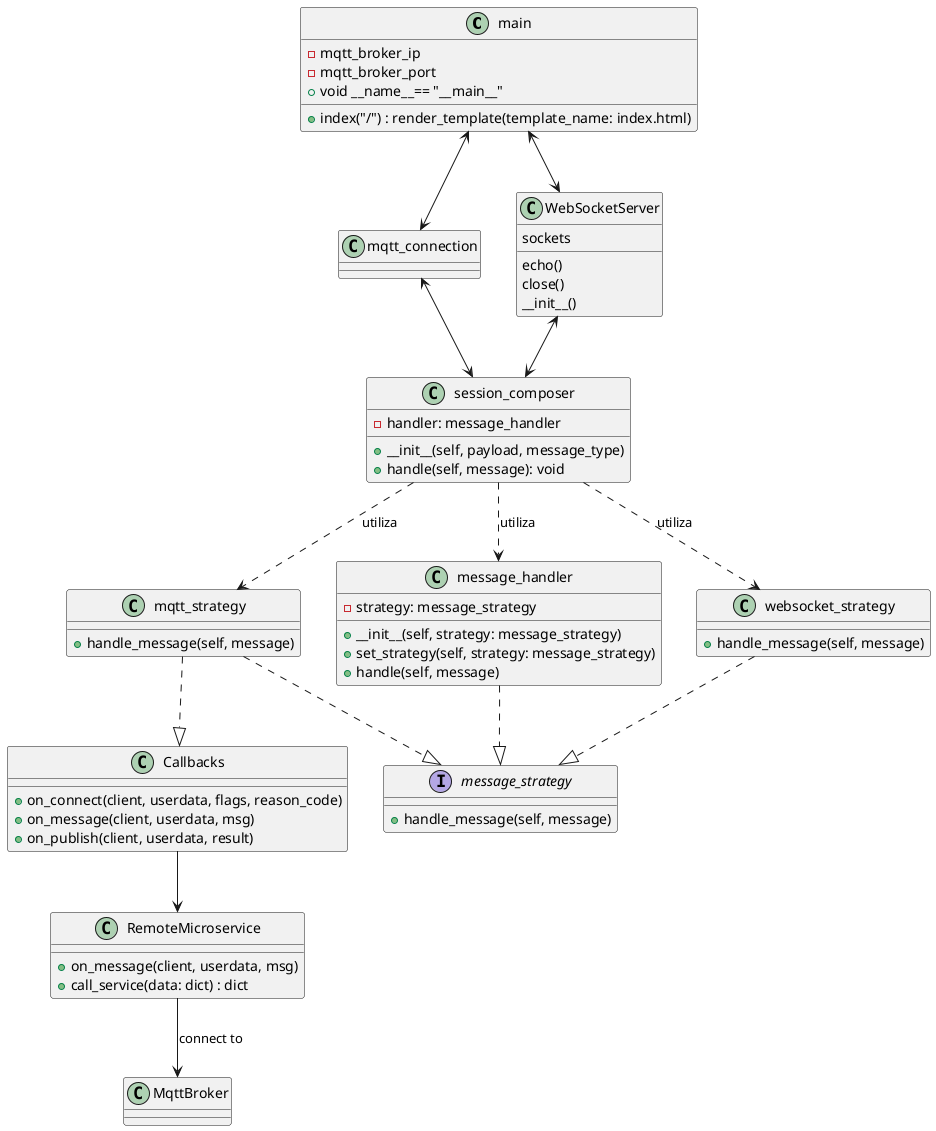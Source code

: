 @startuml
class main {
  -mqtt_broker_ip
  -mqtt_broker_port
  +index("/") : render_template(template_name: index.html)
  +void __name__== "__main__"
}

class session_composer {
  -handler: message_handler
  +__init__(self, payload, message_type)
  +handle(self, message): void
}

interface message_strategy{
  +handle_message(self, message)
}

class websocket_strategy {
  +handle_message(self, message)
}

class mqtt_strategy {
  +handle_message(self, message)
}

class message_handler {
  -strategy: message_strategy
  +__init__(self, strategy: message_strategy)
  +set_strategy(self, strategy: message_strategy)
  +handle(self, message)
}
' Relacionamento entre as classes
session_composer ..> message_handler : utiliza
session_composer ..> websocket_strategy : utiliza
session_composer ..> mqtt_strategy : utiliza

' Relacionamento entre message_handler e message_strategy
message_handler ..|> message_strategy
websocket_strategy ..|> message_strategy
mqtt_strategy ..|> message_strategy

' Relacionamento mqtt_strategy
mqtt_strategy ..|> Callbacks


class mqtt_connection{}
main <--> mqtt_connection
mqtt_connection <--> session_composer

class WebSocketServer {
    echo()
    close()
        sockets
    __init__()
}

main <--> WebSocketServer
WebSocketServer <--> session_composer


class Callbacks {
  +on_connect(client, userdata, flags, reason_code)
  +on_message(client, userdata, msg)
  +on_publish(client, userdata, result)
}

class MqttBroker {
}

class RemoteMicroservice {
  +on_message(client, userdata, msg)
  +call_service(data: dict) : dict
}

RemoteMicroservice --> MqttBroker : connect to
Callbacks --> RemoteMicroservice



@enduml

